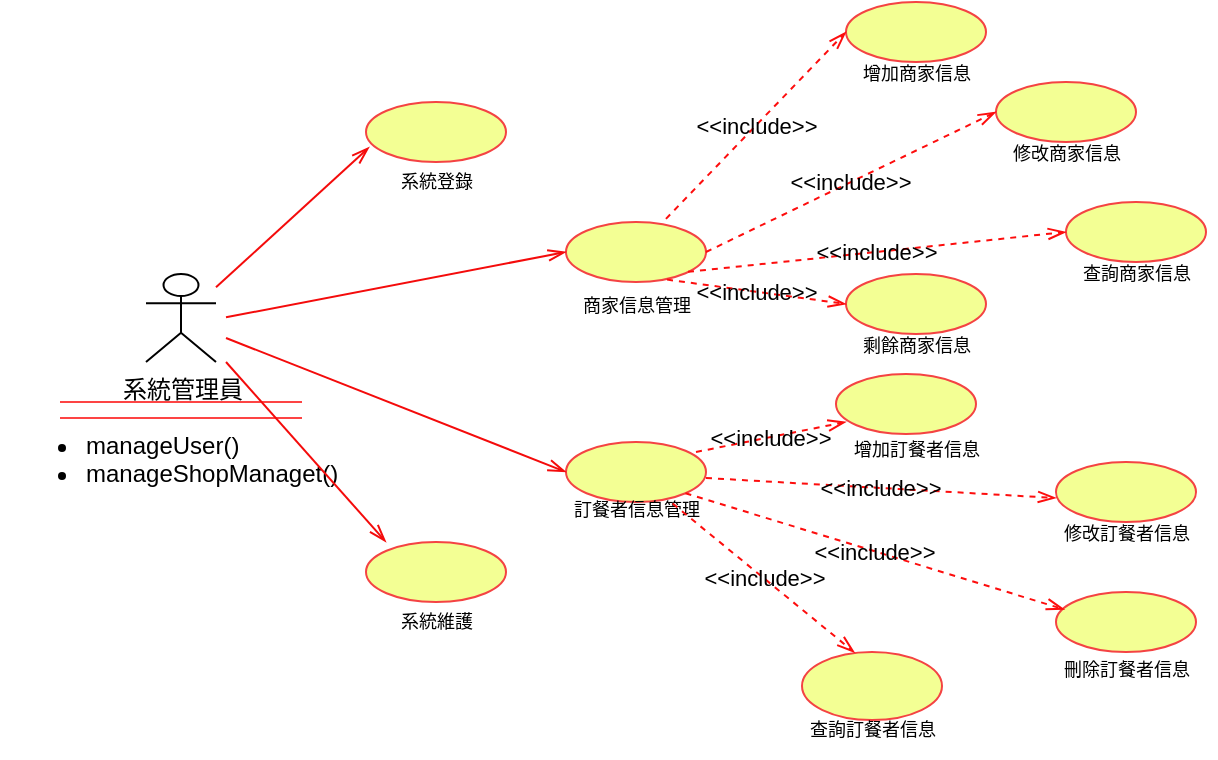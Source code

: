 <mxfile version="22.1.15" type="github">
  <diagram name="第 1 页" id="9UHHBy8KHaBcyBZ6EV69">
    <mxGraphModel dx="2109" dy="535" grid="1" gridSize="10" guides="1" tooltips="1" connect="1" arrows="1" fold="1" page="1" pageScale="1" pageWidth="827" pageHeight="1169" math="0" shadow="0">
      <root>
        <mxCell id="0" />
        <mxCell id="1" parent="0" />
        <mxCell id="d21k7wk4vE7VCG-q3FPW-1" value="系統管理員" style="shape=umlActor;verticalLabelPosition=bottom;verticalAlign=top;html=1;outlineConnect=0;" parent="1" vertex="1">
          <mxGeometry x="50" y="206" width="35" height="44" as="geometry" />
        </mxCell>
        <mxCell id="d21k7wk4vE7VCG-q3FPW-3" value="" style="ellipse;whiteSpace=wrap;html=1;fillColor=#f3ff94;strokeColor=#f44343;" parent="1" vertex="1">
          <mxGeometry x="160" y="120" width="70" height="30" as="geometry" />
        </mxCell>
        <mxCell id="d21k7wk4vE7VCG-q3FPW-4" value="" style="shape=partialRectangle;whiteSpace=wrap;html=1;left=0;right=0;fillColor=none;strokeColor=#fd4444;" parent="1" vertex="1">
          <mxGeometry x="7.5" y="270" width="120" height="8" as="geometry" />
        </mxCell>
        <mxCell id="d21k7wk4vE7VCG-q3FPW-5" value="&lt;ul&gt;&lt;li&gt;manageUser()&lt;/li&gt;&lt;li&gt;manageShopManaget()&lt;/li&gt;&lt;/ul&gt;" style="text;strokeColor=none;fillColor=none;html=1;whiteSpace=wrap;verticalAlign=middle;overflow=hidden;" parent="1" vertex="1">
          <mxGeometry x="-22.5" y="270" width="180" height="50" as="geometry" />
        </mxCell>
        <mxCell id="d21k7wk4vE7VCG-q3FPW-6" value="" style="ellipse;whiteSpace=wrap;html=1;fillColor=#f3ff94;strokeColor=#f44343;" parent="1" vertex="1">
          <mxGeometry x="260" y="180" width="70" height="30" as="geometry" />
        </mxCell>
        <mxCell id="d21k7wk4vE7VCG-q3FPW-7" value="" style="ellipse;whiteSpace=wrap;html=1;fillColor=#f3ff94;strokeColor=#f44343;" parent="1" vertex="1">
          <mxGeometry x="160" y="340" width="70" height="30" as="geometry" />
        </mxCell>
        <mxCell id="d21k7wk4vE7VCG-q3FPW-8" value="系統登錄" style="text;html=1;align=center;verticalAlign=middle;resizable=0;points=[];autosize=1;strokeColor=none;fillColor=none;fontSize=9;" parent="1" vertex="1">
          <mxGeometry x="165" y="150" width="60" height="20" as="geometry" />
        </mxCell>
        <mxCell id="d21k7wk4vE7VCG-q3FPW-10" value="" style="ellipse;whiteSpace=wrap;html=1;fillColor=#f3ff94;strokeColor=#f44343;" parent="1" vertex="1">
          <mxGeometry x="260" y="290" width="70" height="30" as="geometry" />
        </mxCell>
        <mxCell id="d21k7wk4vE7VCG-q3FPW-14" value="系統維護" style="text;html=1;align=center;verticalAlign=middle;resizable=0;points=[];autosize=1;strokeColor=none;fillColor=none;fontSize=9;" parent="1" vertex="1">
          <mxGeometry x="165" y="370" width="60" height="20" as="geometry" />
        </mxCell>
        <mxCell id="d21k7wk4vE7VCG-q3FPW-15" value="&lt;font style=&quot;font-size: 9px;&quot;&gt;商家信息管理&lt;/font&gt;" style="text;html=1;align=center;verticalAlign=middle;resizable=0;points=[];autosize=1;strokeColor=none;fillColor=none;" parent="1" vertex="1">
          <mxGeometry x="255" y="206" width="80" height="30" as="geometry" />
        </mxCell>
        <mxCell id="d21k7wk4vE7VCG-q3FPW-16" value="&lt;font style=&quot;font-size: 9px;&quot;&gt;訂餐者信息管理&lt;/font&gt;" style="text;html=1;align=center;verticalAlign=middle;resizable=0;points=[];autosize=1;strokeColor=none;fillColor=none;" parent="1" vertex="1">
          <mxGeometry x="250" y="308" width="90" height="30" as="geometry" />
        </mxCell>
        <mxCell id="d21k7wk4vE7VCG-q3FPW-19" value="" style="endArrow=openThin;endFill=0;endSize=7;html=1;rounded=0;strokeColor=#f40b0b;entryX=0;entryY=0.5;entryDx=0;entryDy=0;" parent="1" target="d21k7wk4vE7VCG-q3FPW-6" edge="1">
          <mxGeometry width="160" relative="1" as="geometry">
            <mxPoint x="90" y="227.66" as="sourcePoint" />
            <mxPoint x="250" y="227.66" as="targetPoint" />
          </mxGeometry>
        </mxCell>
        <mxCell id="d21k7wk4vE7VCG-q3FPW-20" value="" style="endArrow=openThin;endFill=0;endSize=7;html=1;rounded=0;strokeColor=#f40b0b;entryX=0;entryY=0.5;entryDx=0;entryDy=0;" parent="1" target="d21k7wk4vE7VCG-q3FPW-10" edge="1">
          <mxGeometry width="160" relative="1" as="geometry">
            <mxPoint x="90" y="238" as="sourcePoint" />
            <mxPoint x="250" y="300" as="targetPoint" />
          </mxGeometry>
        </mxCell>
        <mxCell id="d21k7wk4vE7VCG-q3FPW-21" value="" style="endArrow=openThin;endFill=0;endSize=7;html=1;rounded=0;strokeColor=#f40b0b;entryX=0.023;entryY=0.753;entryDx=0;entryDy=0;entryPerimeter=0;" parent="1" target="d21k7wk4vE7VCG-q3FPW-3" edge="1">
          <mxGeometry width="160" relative="1" as="geometry">
            <mxPoint x="85" y="212.66" as="sourcePoint" />
            <mxPoint x="255" y="180" as="targetPoint" />
          </mxGeometry>
        </mxCell>
        <mxCell id="d21k7wk4vE7VCG-q3FPW-22" value="" style="endArrow=openThin;endFill=0;endSize=7;html=1;rounded=0;strokeColor=#f40b0b;entryX=0.143;entryY=0;entryDx=0;entryDy=0;entryPerimeter=0;" parent="1" target="d21k7wk4vE7VCG-q3FPW-7" edge="1">
          <mxGeometry width="160" relative="1" as="geometry">
            <mxPoint x="90" y="250" as="sourcePoint" />
            <mxPoint x="290" y="225" as="targetPoint" />
          </mxGeometry>
        </mxCell>
        <mxCell id="d21k7wk4vE7VCG-q3FPW-23" value="" style="ellipse;whiteSpace=wrap;html=1;fillColor=#f3ff94;strokeColor=#f44343;" parent="1" vertex="1">
          <mxGeometry x="400" y="70" width="70" height="30" as="geometry" />
        </mxCell>
        <mxCell id="d21k7wk4vE7VCG-q3FPW-24" value="&lt;font style=&quot;font-size: 9px;&quot;&gt;增加商家信息&lt;/font&gt;" style="text;html=1;align=center;verticalAlign=middle;resizable=0;points=[];autosize=1;strokeColor=none;fillColor=none;" parent="1" vertex="1">
          <mxGeometry x="395" y="90" width="80" height="30" as="geometry" />
        </mxCell>
        <mxCell id="d21k7wk4vE7VCG-q3FPW-25" value="" style="ellipse;whiteSpace=wrap;html=1;fillColor=#f3ff94;strokeColor=#f44343;" parent="1" vertex="1">
          <mxGeometry x="475" y="110" width="70" height="30" as="geometry" />
        </mxCell>
        <mxCell id="d21k7wk4vE7VCG-q3FPW-26" value="&lt;font style=&quot;font-size: 9px;&quot;&gt;修改商家信息&lt;/font&gt;" style="text;html=1;align=center;verticalAlign=middle;resizable=0;points=[];autosize=1;strokeColor=none;fillColor=none;" parent="1" vertex="1">
          <mxGeometry x="470" y="130" width="80" height="30" as="geometry" />
        </mxCell>
        <mxCell id="d21k7wk4vE7VCG-q3FPW-27" value="" style="ellipse;whiteSpace=wrap;html=1;fillColor=#f3ff94;strokeColor=#f44343;" parent="1" vertex="1">
          <mxGeometry x="510" y="170" width="70" height="30" as="geometry" />
        </mxCell>
        <mxCell id="d21k7wk4vE7VCG-q3FPW-28" value="&lt;font style=&quot;font-size: 9px;&quot;&gt;查詢商家信息&lt;/font&gt;" style="text;html=1;align=center;verticalAlign=middle;resizable=0;points=[];autosize=1;strokeColor=none;fillColor=none;" parent="1" vertex="1">
          <mxGeometry x="505" y="190" width="80" height="30" as="geometry" />
        </mxCell>
        <mxCell id="d21k7wk4vE7VCG-q3FPW-29" value="" style="ellipse;whiteSpace=wrap;html=1;fillColor=#f3ff94;strokeColor=#f44343;" parent="1" vertex="1">
          <mxGeometry x="400" y="206" width="70" height="30" as="geometry" />
        </mxCell>
        <mxCell id="d21k7wk4vE7VCG-q3FPW-30" value="&lt;font style=&quot;font-size: 9px;&quot;&gt;剩餘商家信息&lt;/font&gt;" style="text;html=1;align=center;verticalAlign=middle;resizable=0;points=[];autosize=1;strokeColor=none;fillColor=none;" parent="1" vertex="1">
          <mxGeometry x="395" y="226" width="80" height="30" as="geometry" />
        </mxCell>
        <mxCell id="d21k7wk4vE7VCG-q3FPW-31" value="&amp;lt;&amp;lt;include&amp;gt;&amp;gt;" style="endArrow=openThin;endSize=7;dashed=1;html=1;rounded=0;entryX=0;entryY=0.5;entryDx=0;entryDy=0;strokeColor=#fd0d0d;endFill=0;labelBackgroundColor=none;exitX=0.714;exitY=-0.052;exitDx=0;exitDy=0;exitPerimeter=0;" parent="1" source="d21k7wk4vE7VCG-q3FPW-6" target="d21k7wk4vE7VCG-q3FPW-23" edge="1">
          <mxGeometry width="160" relative="1" as="geometry">
            <mxPoint x="330" y="180" as="sourcePoint" />
            <mxPoint x="490" y="184.66" as="targetPoint" />
          </mxGeometry>
        </mxCell>
        <mxCell id="d21k7wk4vE7VCG-q3FPW-32" value="&amp;lt;&amp;lt;include&amp;gt;&amp;gt;" style="endArrow=openThin;endSize=7;dashed=1;html=1;rounded=0;exitX=1;exitY=0.5;exitDx=0;exitDy=0;entryX=0;entryY=0.5;entryDx=0;entryDy=0;strokeColor=#fd0d0d;endFill=0;labelBackgroundColor=none;" parent="1" source="d21k7wk4vE7VCG-q3FPW-6" target="d21k7wk4vE7VCG-q3FPW-25" edge="1">
          <mxGeometry width="160" relative="1" as="geometry">
            <mxPoint x="335" y="200" as="sourcePoint" />
            <mxPoint x="410" y="95" as="targetPoint" />
          </mxGeometry>
        </mxCell>
        <mxCell id="d21k7wk4vE7VCG-q3FPW-33" value="&amp;lt;&amp;lt;include&amp;gt;&amp;gt;" style="endArrow=openThin;endSize=7;dashed=1;html=1;rounded=0;exitX=0.825;exitY=-0.036;exitDx=0;exitDy=0;exitPerimeter=0;entryX=0;entryY=0.5;entryDx=0;entryDy=0;strokeColor=#fd0d0d;endFill=0;labelBackgroundColor=none;" parent="1" source="d21k7wk4vE7VCG-q3FPW-15" target="d21k7wk4vE7VCG-q3FPW-27" edge="1">
          <mxGeometry width="160" relative="1" as="geometry">
            <mxPoint x="345" y="210" as="sourcePoint" />
            <mxPoint x="420" y="105" as="targetPoint" />
          </mxGeometry>
        </mxCell>
        <mxCell id="d21k7wk4vE7VCG-q3FPW-34" value="&amp;lt;&amp;lt;include&amp;gt;&amp;gt;" style="endArrow=openThin;endSize=7;dashed=1;html=1;rounded=0;exitX=0.694;exitY=0.093;exitDx=0;exitDy=0;exitPerimeter=0;entryX=0;entryY=0.5;entryDx=0;entryDy=0;strokeColor=#fd0d0d;endFill=0;labelBackgroundColor=none;" parent="1" source="d21k7wk4vE7VCG-q3FPW-15" target="d21k7wk4vE7VCG-q3FPW-29" edge="1">
          <mxGeometry width="160" relative="1" as="geometry">
            <mxPoint x="370" y="305" as="sourcePoint" />
            <mxPoint x="445" y="200" as="targetPoint" />
          </mxGeometry>
        </mxCell>
        <mxCell id="d21k7wk4vE7VCG-q3FPW-35" value="&amp;lt;&amp;lt;include&amp;gt;&amp;gt;" style="endArrow=openThin;endSize=7;dashed=1;html=1;rounded=0;exitX=0.935;exitY=0.334;exitDx=0;exitDy=0;exitPerimeter=0;strokeColor=#fd0d0d;endFill=0;labelBackgroundColor=none;entryX=0.071;entryY=0.8;entryDx=0;entryDy=0;entryPerimeter=0;" parent="1" target="d21k7wk4vE7VCG-q3FPW-36" edge="1">
          <mxGeometry width="160" relative="1" as="geometry">
            <mxPoint x="325" y="295" as="sourcePoint" />
            <mxPoint x="400" y="280" as="targetPoint" />
          </mxGeometry>
        </mxCell>
        <mxCell id="d21k7wk4vE7VCG-q3FPW-36" value="" style="ellipse;whiteSpace=wrap;html=1;fillColor=#f3ff94;strokeColor=#f44343;" parent="1" vertex="1">
          <mxGeometry x="395" y="256" width="70" height="30" as="geometry" />
        </mxCell>
        <mxCell id="d21k7wk4vE7VCG-q3FPW-37" value="&lt;font style=&quot;font-size: 9px;&quot;&gt;增加訂餐者信息&lt;/font&gt;" style="text;html=1;align=center;verticalAlign=middle;resizable=0;points=[];autosize=1;strokeColor=none;fillColor=none;" parent="1" vertex="1">
          <mxGeometry x="390" y="278" width="90" height="30" as="geometry" />
        </mxCell>
        <mxCell id="d21k7wk4vE7VCG-q3FPW-38" value="" style="ellipse;whiteSpace=wrap;html=1;fillColor=#f3ff94;strokeColor=#f44343;" parent="1" vertex="1">
          <mxGeometry x="505" y="300" width="70" height="30" as="geometry" />
        </mxCell>
        <mxCell id="d21k7wk4vE7VCG-q3FPW-39" value="&lt;font style=&quot;font-size: 9px;&quot;&gt;修改訂餐者信息&lt;/font&gt;" style="text;html=1;align=center;verticalAlign=middle;resizable=0;points=[];autosize=1;strokeColor=none;fillColor=none;" parent="1" vertex="1">
          <mxGeometry x="495" y="320" width="90" height="30" as="geometry" />
        </mxCell>
        <mxCell id="d21k7wk4vE7VCG-q3FPW-40" value="" style="ellipse;whiteSpace=wrap;html=1;fillColor=#f3ff94;strokeColor=#f44343;" parent="1" vertex="1">
          <mxGeometry x="505" y="365" width="70" height="30" as="geometry" />
        </mxCell>
        <mxCell id="d21k7wk4vE7VCG-q3FPW-41" value="" style="ellipse;whiteSpace=wrap;html=1;fillColor=#f3ff94;strokeColor=#f44343;" parent="1" vertex="1">
          <mxGeometry x="378" y="395" width="70" height="34" as="geometry" />
        </mxCell>
        <mxCell id="d21k7wk4vE7VCG-q3FPW-43" value="&lt;font style=&quot;font-size: 9px;&quot;&gt;查詢訂餐者信息&lt;/font&gt;" style="text;html=1;align=center;verticalAlign=middle;resizable=0;points=[];autosize=1;strokeColor=none;fillColor=none;" parent="1" vertex="1">
          <mxGeometry x="368" y="418" width="90" height="30" as="geometry" />
        </mxCell>
        <mxCell id="d21k7wk4vE7VCG-q3FPW-44" value="&lt;font style=&quot;font-size: 9px;&quot;&gt;刪除訂餐者信息&lt;/font&gt;" style="text;html=1;align=center;verticalAlign=middle;resizable=0;points=[];autosize=1;strokeColor=none;fillColor=none;" parent="1" vertex="1">
          <mxGeometry x="495" y="388" width="90" height="30" as="geometry" />
        </mxCell>
        <mxCell id="d21k7wk4vE7VCG-q3FPW-45" value="&amp;lt;&amp;lt;include&amp;gt;&amp;gt;" style="endArrow=openThin;endSize=7;dashed=1;html=1;rounded=0;exitX=1;exitY=0.5;exitDx=0;exitDy=0;exitPerimeter=0;strokeColor=#fd0d0d;endFill=0;labelBackgroundColor=none;entryX=0;entryY=0.5;entryDx=0;entryDy=0;" parent="1" edge="1">
          <mxGeometry width="160" relative="1" as="geometry">
            <mxPoint x="330" y="308" as="sourcePoint" />
            <mxPoint x="505.0" y="318" as="targetPoint" />
          </mxGeometry>
        </mxCell>
        <mxCell id="d21k7wk4vE7VCG-q3FPW-46" value="&amp;lt;&amp;lt;include&amp;gt;&amp;gt;" style="endArrow=openThin;endSize=7;dashed=1;html=1;rounded=0;exitX=0.762;exitY=1.026;exitDx=0;exitDy=0;exitPerimeter=0;strokeColor=#fd0d0d;endFill=0;labelBackgroundColor=none;entryX=0.376;entryY=0.008;entryDx=0;entryDy=0;entryPerimeter=0;" parent="1" source="d21k7wk4vE7VCG-q3FPW-10" target="d21k7wk4vE7VCG-q3FPW-41" edge="1">
          <mxGeometry x="-0.002" width="160" relative="1" as="geometry">
            <mxPoint x="341" y="365" as="sourcePoint" />
            <mxPoint x="416" y="350" as="targetPoint" />
            <mxPoint as="offset" />
          </mxGeometry>
        </mxCell>
        <mxCell id="d21k7wk4vE7VCG-q3FPW-47" value="&amp;lt;&amp;lt;include&amp;gt;&amp;gt;" style="endArrow=openThin;endSize=7;dashed=1;html=1;rounded=0;exitX=1;exitY=1;exitDx=0;exitDy=0;strokeColor=#fd0d0d;endFill=0;labelBackgroundColor=none;entryX=0.06;entryY=0.292;entryDx=0;entryDy=0;entryPerimeter=0;" parent="1" source="d21k7wk4vE7VCG-q3FPW-10" target="d21k7wk4vE7VCG-q3FPW-40" edge="1">
          <mxGeometry x="-0.002" width="160" relative="1" as="geometry">
            <mxPoint x="334" y="321" as="sourcePoint" />
            <mxPoint x="500" y="380" as="targetPoint" />
            <mxPoint as="offset" />
          </mxGeometry>
        </mxCell>
      </root>
    </mxGraphModel>
  </diagram>
</mxfile>
